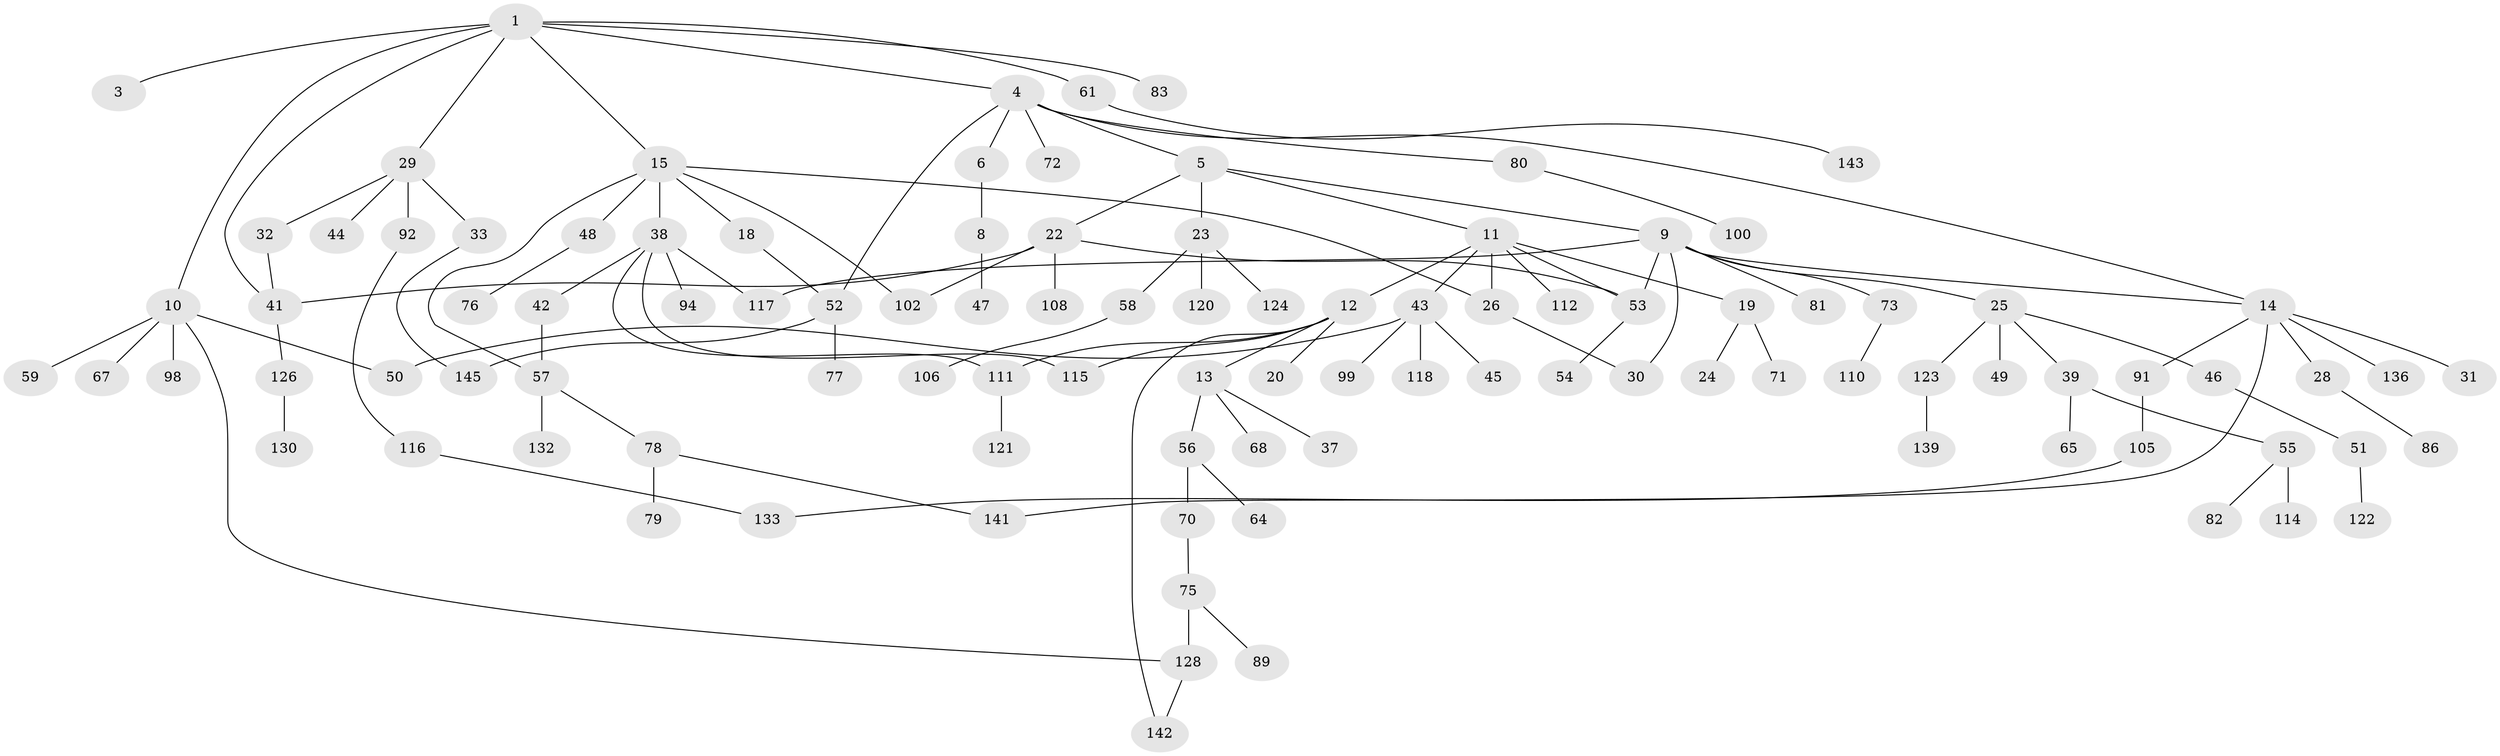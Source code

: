 // Generated by graph-tools (version 1.1) at 2025/23/03/03/25 07:23:32]
// undirected, 103 vertices, 121 edges
graph export_dot {
graph [start="1"]
  node [color=gray90,style=filled];
  1 [super="+2"];
  3;
  4 [super="+36"];
  5 [super="+7"];
  6 [super="+84"];
  8 [super="+138"];
  9 [super="+66"];
  10 [super="+27"];
  11 [super="+17"];
  12 [super="+16"];
  13 [super="+135"];
  14 [super="+21"];
  15 [super="+35"];
  18 [super="+113"];
  19 [super="+101"];
  20;
  22 [super="+63"];
  23 [super="+74"];
  24;
  25 [super="+34"];
  26 [super="+90"];
  28 [super="+85"];
  29;
  30;
  31;
  32 [super="+87"];
  33 [super="+93"];
  37;
  38 [super="+40"];
  39 [super="+127"];
  41 [super="+96"];
  42 [super="+104"];
  43 [super="+103"];
  44;
  45 [super="+97"];
  46 [super="+62"];
  47;
  48;
  49;
  50;
  51 [super="+60"];
  52 [super="+131"];
  53 [super="+109"];
  54;
  55 [super="+95"];
  56 [super="+125"];
  57 [super="+69"];
  58;
  59;
  61 [super="+107"];
  64;
  65;
  67;
  68 [super="+119"];
  70;
  71;
  72;
  73 [super="+88"];
  75 [super="+129"];
  76;
  77;
  78;
  79;
  80;
  81;
  82;
  83;
  86;
  89;
  91;
  92;
  94;
  98;
  99;
  100;
  102;
  105;
  106;
  108;
  110;
  111;
  112;
  114;
  115;
  116 [super="+144"];
  117;
  118;
  120;
  121;
  122;
  123;
  124 [super="+137"];
  126 [super="+140"];
  128;
  130;
  132;
  133 [super="+134"];
  136;
  139;
  141;
  142;
  143;
  145;
  1 -- 3;
  1 -- 4;
  1 -- 10;
  1 -- 15;
  1 -- 29;
  1 -- 83;
  1 -- 61;
  1 -- 41;
  4 -- 5;
  4 -- 6;
  4 -- 80;
  4 -- 72;
  4 -- 14;
  4 -- 52;
  5 -- 11;
  5 -- 9;
  5 -- 22;
  5 -- 23;
  6 -- 8;
  8 -- 47;
  9 -- 14;
  9 -- 25;
  9 -- 30;
  9 -- 53;
  9 -- 73;
  9 -- 81;
  9 -- 117;
  10 -- 50;
  10 -- 98;
  10 -- 128;
  10 -- 59;
  10 -- 67;
  11 -- 12;
  11 -- 112;
  11 -- 53;
  11 -- 19;
  11 -- 43;
  11 -- 26;
  12 -- 13;
  12 -- 20;
  12 -- 111;
  12 -- 115;
  12 -- 142;
  13 -- 37;
  13 -- 56;
  13 -- 68;
  14 -- 91;
  14 -- 136;
  14 -- 141;
  14 -- 28;
  14 -- 31;
  15 -- 18;
  15 -- 48;
  15 -- 102;
  15 -- 26;
  15 -- 57;
  15 -- 38;
  18 -- 52;
  19 -- 24;
  19 -- 71;
  22 -- 102;
  22 -- 108;
  22 -- 41;
  22 -- 53;
  23 -- 58;
  23 -- 124;
  23 -- 120;
  25 -- 49;
  25 -- 123;
  25 -- 46;
  25 -- 39;
  26 -- 30;
  28 -- 86;
  29 -- 32;
  29 -- 33;
  29 -- 44;
  29 -- 92;
  32 -- 41;
  33 -- 145;
  38 -- 42;
  38 -- 94;
  38 -- 111;
  38 -- 117;
  38 -- 115;
  39 -- 55;
  39 -- 65;
  41 -- 126;
  42 -- 57;
  43 -- 45;
  43 -- 99;
  43 -- 50;
  43 -- 118;
  46 -- 51;
  48 -- 76;
  51 -- 122;
  52 -- 77;
  52 -- 145;
  53 -- 54;
  55 -- 82;
  55 -- 114;
  56 -- 64;
  56 -- 70;
  57 -- 132;
  57 -- 78;
  58 -- 106;
  61 -- 143;
  70 -- 75;
  73 -- 110;
  75 -- 89;
  75 -- 128;
  78 -- 79;
  78 -- 141;
  80 -- 100;
  91 -- 105;
  92 -- 116;
  105 -- 133;
  111 -- 121;
  116 -- 133;
  123 -- 139;
  126 -- 130;
  128 -- 142;
}
